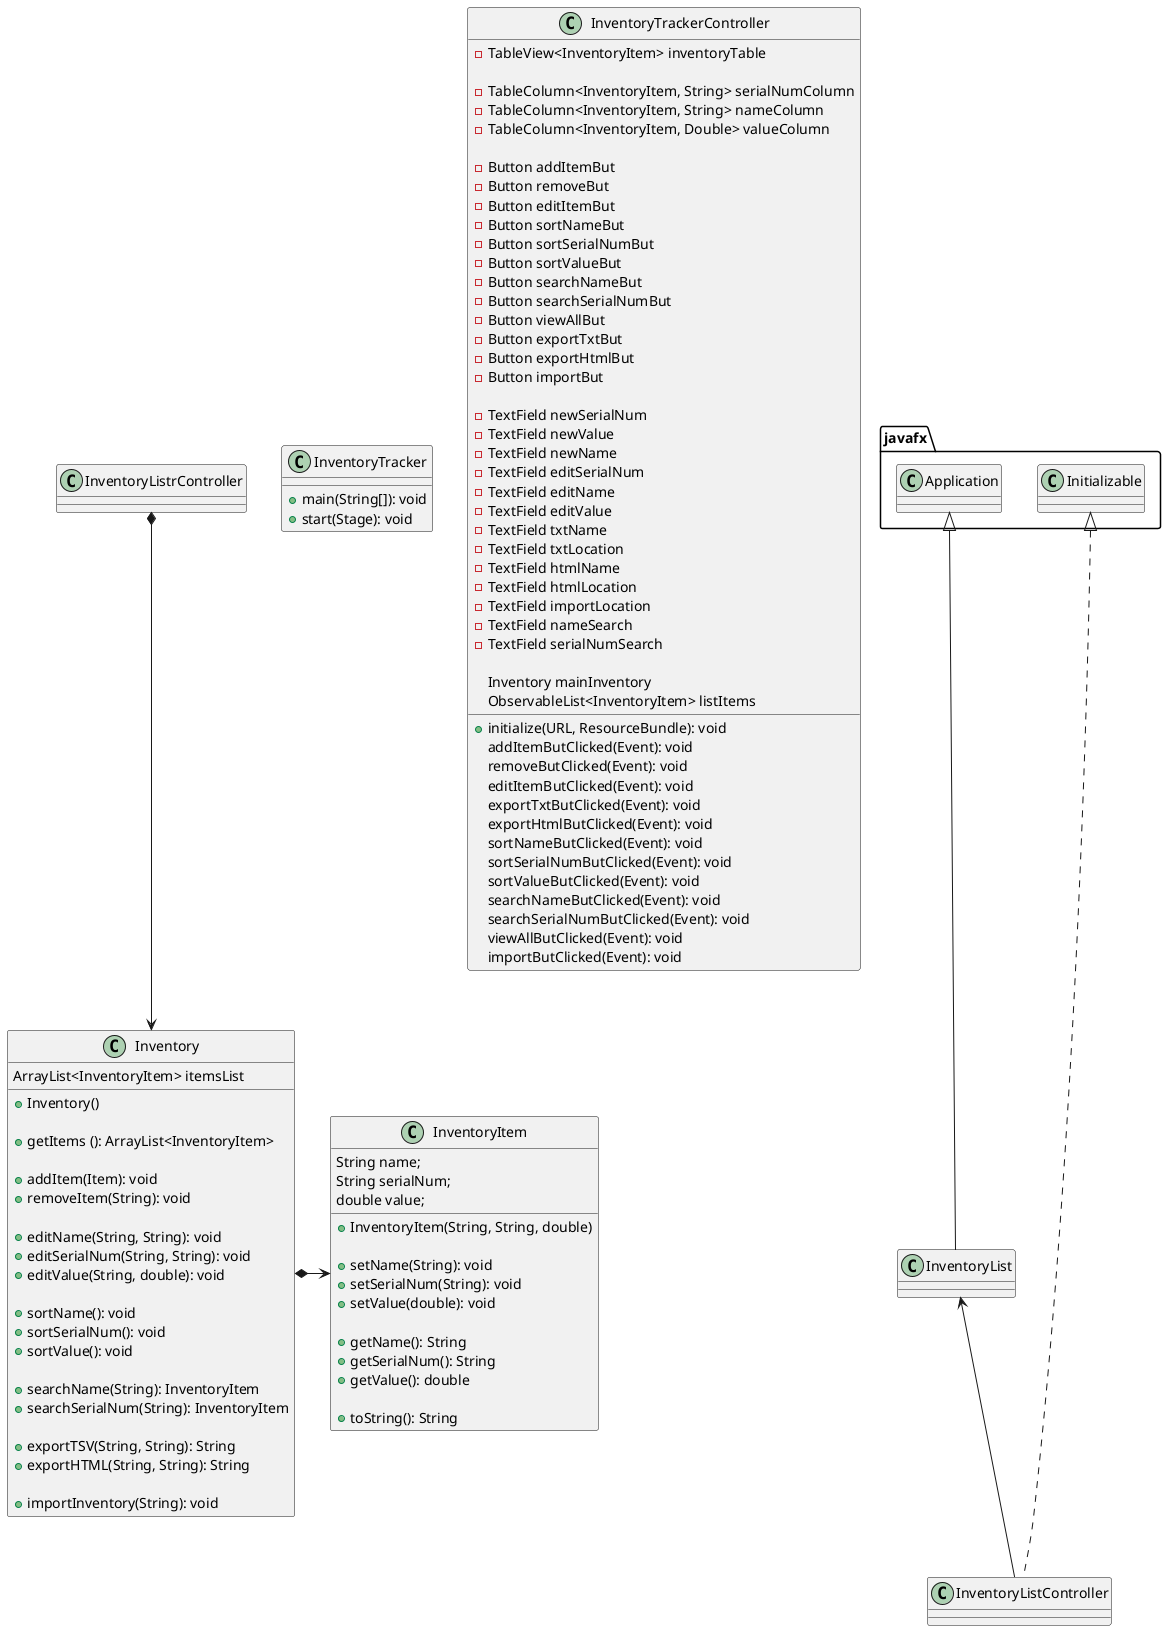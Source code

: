 @startuml
'https://plantuml.com/class-diagram

class InventoryTracker {
    + main(String[]): void
    + start(Stage): void
}

class InventoryTrackerController {

     - TableView<InventoryItem> inventoryTable

     - TableColumn<InventoryItem, String> serialNumColumn
     - TableColumn<InventoryItem, String> nameColumn
     - TableColumn<InventoryItem, Double> valueColumn

     - Button addItemBut
     - Button removeBut
     - Button editItemBut
     - Button sortNameBut
     - Button sortSerialNumBut
     - Button sortValueBut
     - Button searchNameBut
     - Button searchSerialNumBut
     - Button viewAllBut
     - Button exportTxtBut
     - Button exportHtmlBut
     - Button importBut

     - TextField newSerialNum
     - TextField newValue
     - TextField newName
     - TextField editSerialNum
     - TextField editName
     - TextField editValue
     - TextField txtName
     - TextField txtLocation
     - TextField htmlName
     - TextField htmlLocation
     - TextField importLocation
     - TextField nameSearch
     - TextField serialNumSearch

     Inventory mainInventory
     ObservableList<InventoryItem> listItems

     +initialize(URL, ResourceBundle): void
     addItemButClicked(Event): void
     removeButClicked(Event): void
     editItemButClicked(Event): void
     exportTxtButClicked(Event): void
     exportHtmlButClicked(Event): void
     sortNameButClicked(Event): void
     sortSerialNumButClicked(Event): void
     sortValueButClicked(Event): void
     searchNameButClicked(Event): void
     searchSerialNumButClicked(Event): void
     viewAllButClicked(Event): void
     importButClicked(Event): void
}

class Inventory {
    ArrayList<InventoryItem> itemsList

    + Inventory()

    + getItems (): ArrayList<InventoryItem>

    + addItem(Item): void
    + removeItem(String): void

    + editName(String, String): void
    + editSerialNum(String, String): void
    + editValue(String, double): void

    + sortName(): void
    + sortSerialNum(): void
    + sortValue(): void

    + searchName(String): InventoryItem
    + searchSerialNum(String): InventoryItem

    + exportTSV(String, String): String
    + exportHTML(String, String): String

    + importInventory(String): void
}

class InventoryItem {
    String name;
    String serialNum;
    double value;

    + InventoryItem(String, String, double)

    + setName(String): void
    + setSerialNum(String): void
    + setValue(double): void

    + getName(): String
    + getSerialNum(): String
    + getValue(): double

    + toString(): String
}

javafx.Application <|-- InventoryList
javafx.Initializable <|... InventoryListController
InventoryList <-- InventoryListController
InventoryListrController *--> Inventory
Inventory *-> InventoryItem

@enduml